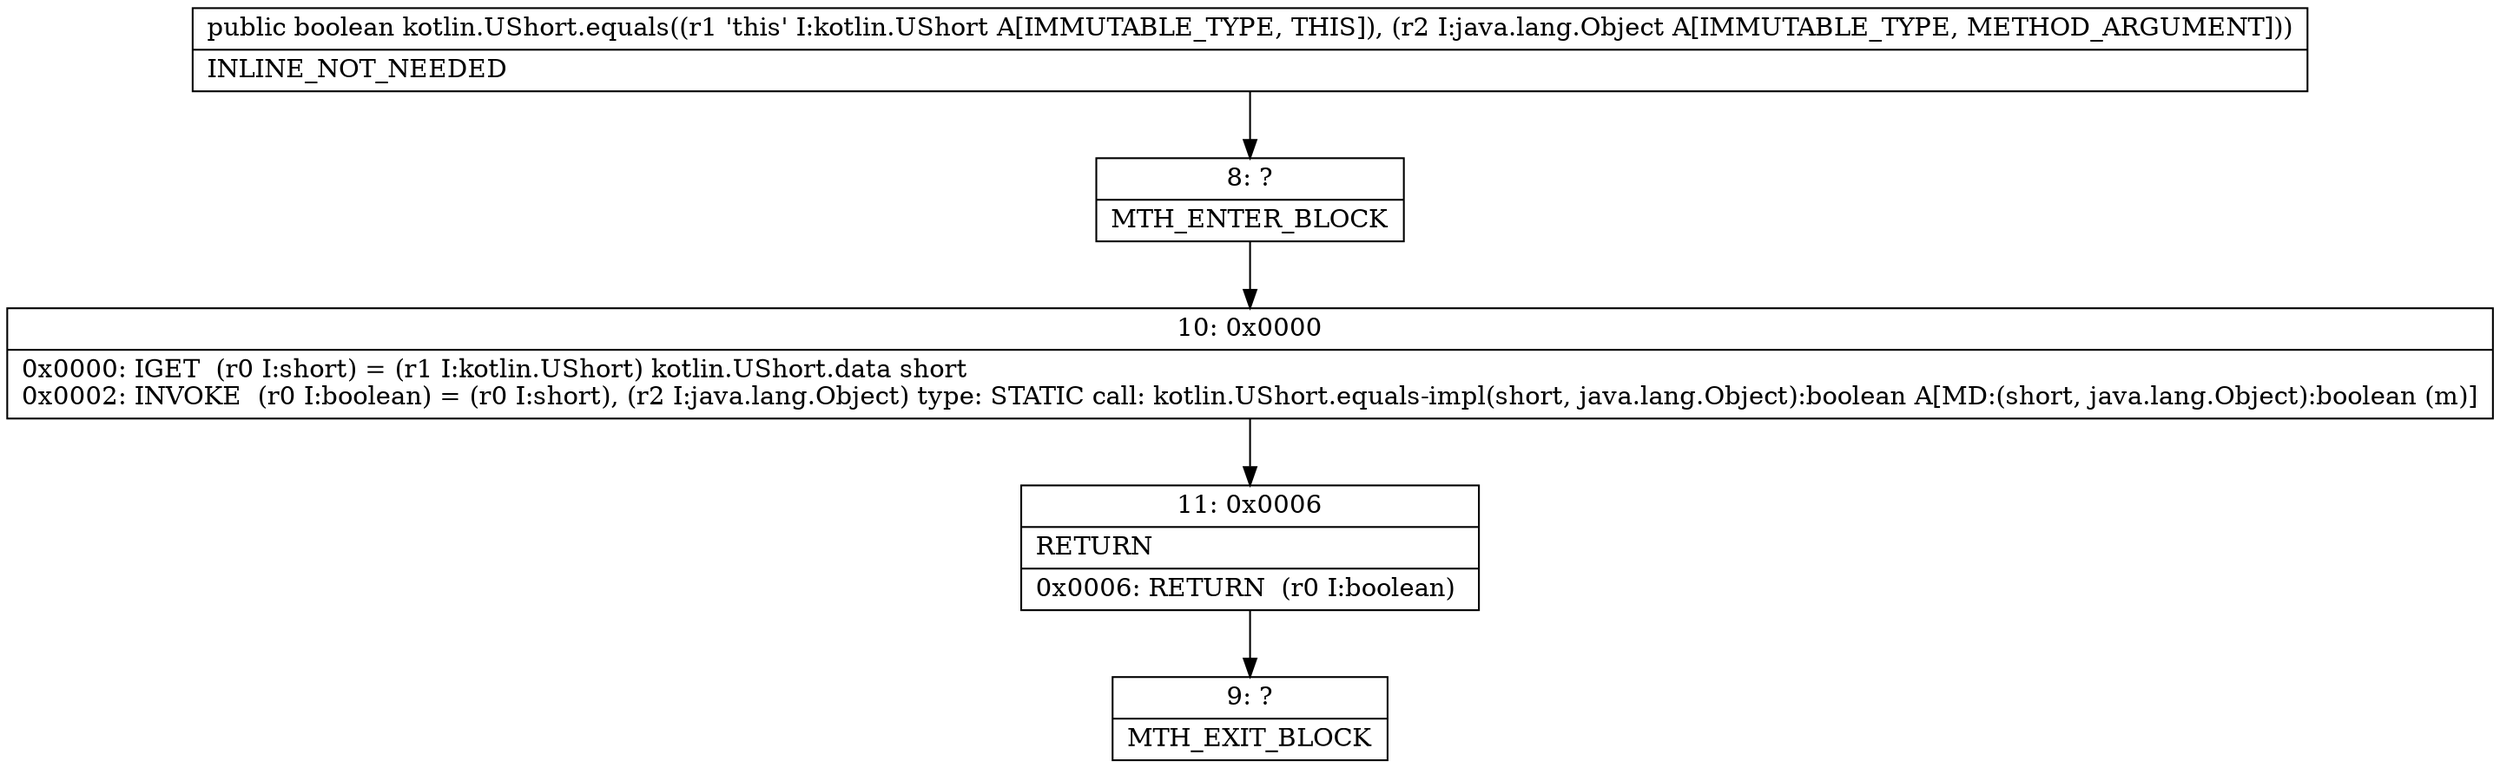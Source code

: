 digraph "CFG forkotlin.UShort.equals(Ljava\/lang\/Object;)Z" {
Node_8 [shape=record,label="{8\:\ ?|MTH_ENTER_BLOCK\l}"];
Node_10 [shape=record,label="{10\:\ 0x0000|0x0000: IGET  (r0 I:short) = (r1 I:kotlin.UShort) kotlin.UShort.data short \l0x0002: INVOKE  (r0 I:boolean) = (r0 I:short), (r2 I:java.lang.Object) type: STATIC call: kotlin.UShort.equals\-impl(short, java.lang.Object):boolean A[MD:(short, java.lang.Object):boolean (m)]\l}"];
Node_11 [shape=record,label="{11\:\ 0x0006|RETURN\l|0x0006: RETURN  (r0 I:boolean) \l}"];
Node_9 [shape=record,label="{9\:\ ?|MTH_EXIT_BLOCK\l}"];
MethodNode[shape=record,label="{public boolean kotlin.UShort.equals((r1 'this' I:kotlin.UShort A[IMMUTABLE_TYPE, THIS]), (r2 I:java.lang.Object A[IMMUTABLE_TYPE, METHOD_ARGUMENT]))  | INLINE_NOT_NEEDED\l}"];
MethodNode -> Node_8;Node_8 -> Node_10;
Node_10 -> Node_11;
Node_11 -> Node_9;
}

